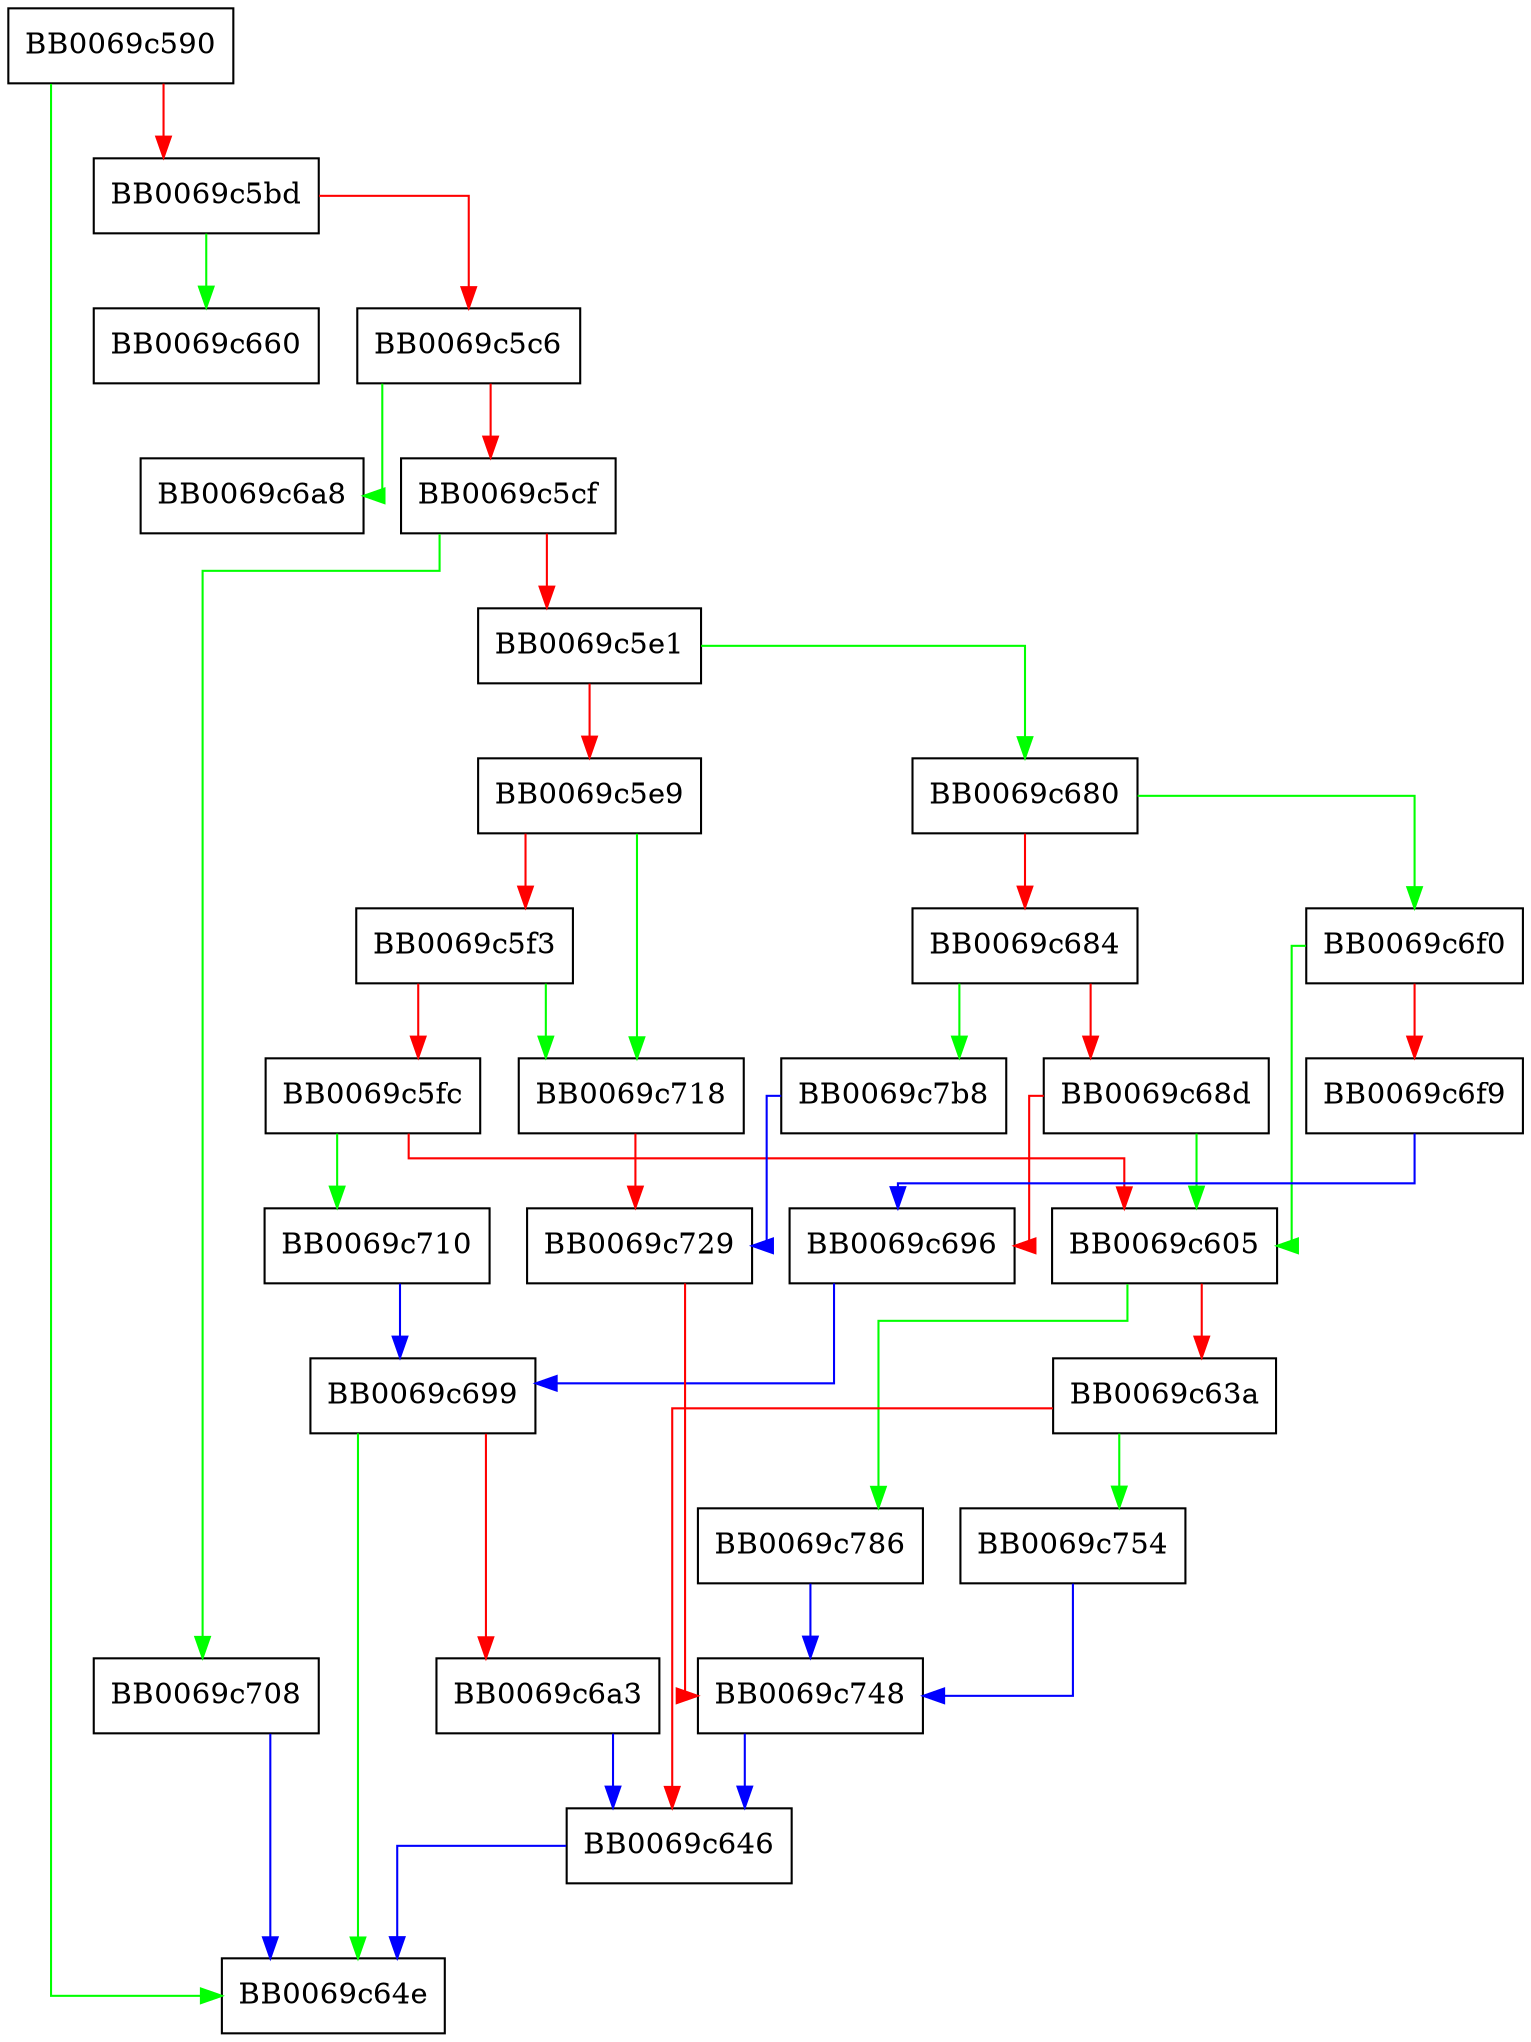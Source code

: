 digraph aes_wrap_cipher {
  node [shape="box"];
  graph [splines=ortho];
  BB0069c590 -> BB0069c64e [color="green"];
  BB0069c590 -> BB0069c5bd [color="red"];
  BB0069c5bd -> BB0069c660 [color="green"];
  BB0069c5bd -> BB0069c5c6 [color="red"];
  BB0069c5c6 -> BB0069c6a8 [color="green"];
  BB0069c5c6 -> BB0069c5cf [color="red"];
  BB0069c5cf -> BB0069c708 [color="green"];
  BB0069c5cf -> BB0069c5e1 [color="red"];
  BB0069c5e1 -> BB0069c680 [color="green"];
  BB0069c5e1 -> BB0069c5e9 [color="red"];
  BB0069c5e9 -> BB0069c718 [color="green"];
  BB0069c5e9 -> BB0069c5f3 [color="red"];
  BB0069c5f3 -> BB0069c718 [color="green"];
  BB0069c5f3 -> BB0069c5fc [color="red"];
  BB0069c5fc -> BB0069c710 [color="green"];
  BB0069c5fc -> BB0069c605 [color="red"];
  BB0069c605 -> BB0069c786 [color="green"];
  BB0069c605 -> BB0069c63a [color="red"];
  BB0069c63a -> BB0069c754 [color="green"];
  BB0069c63a -> BB0069c646 [color="red"];
  BB0069c646 -> BB0069c64e [color="blue"];
  BB0069c680 -> BB0069c6f0 [color="green"];
  BB0069c680 -> BB0069c684 [color="red"];
  BB0069c684 -> BB0069c7b8 [color="green"];
  BB0069c684 -> BB0069c68d [color="red"];
  BB0069c68d -> BB0069c605 [color="green"];
  BB0069c68d -> BB0069c696 [color="red"];
  BB0069c696 -> BB0069c699 [color="blue"];
  BB0069c699 -> BB0069c64e [color="green"];
  BB0069c699 -> BB0069c6a3 [color="red"];
  BB0069c6a3 -> BB0069c646 [color="blue"];
  BB0069c6f0 -> BB0069c605 [color="green"];
  BB0069c6f0 -> BB0069c6f9 [color="red"];
  BB0069c6f9 -> BB0069c696 [color="blue"];
  BB0069c708 -> BB0069c64e [color="blue"];
  BB0069c710 -> BB0069c699 [color="blue"];
  BB0069c718 -> BB0069c729 [color="red"];
  BB0069c729 -> BB0069c748 [color="red"];
  BB0069c748 -> BB0069c646 [color="blue"];
  BB0069c754 -> BB0069c748 [color="blue"];
  BB0069c786 -> BB0069c748 [color="blue"];
  BB0069c7b8 -> BB0069c729 [color="blue"];
}
